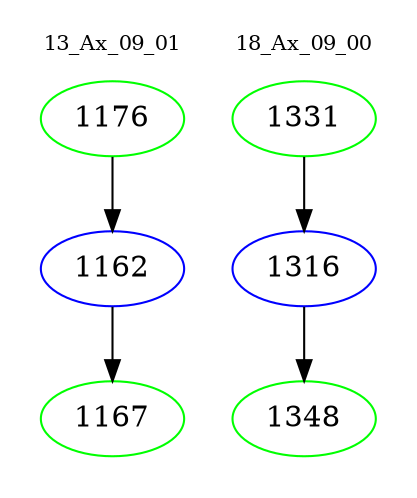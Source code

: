 digraph{
subgraph cluster_0 {
color = white
label = "13_Ax_09_01";
fontsize=10;
T0_1176 [label="1176", color="green"]
T0_1176 -> T0_1162 [color="black"]
T0_1162 [label="1162", color="blue"]
T0_1162 -> T0_1167 [color="black"]
T0_1167 [label="1167", color="green"]
}
subgraph cluster_1 {
color = white
label = "18_Ax_09_00";
fontsize=10;
T1_1331 [label="1331", color="green"]
T1_1331 -> T1_1316 [color="black"]
T1_1316 [label="1316", color="blue"]
T1_1316 -> T1_1348 [color="black"]
T1_1348 [label="1348", color="green"]
}
}
